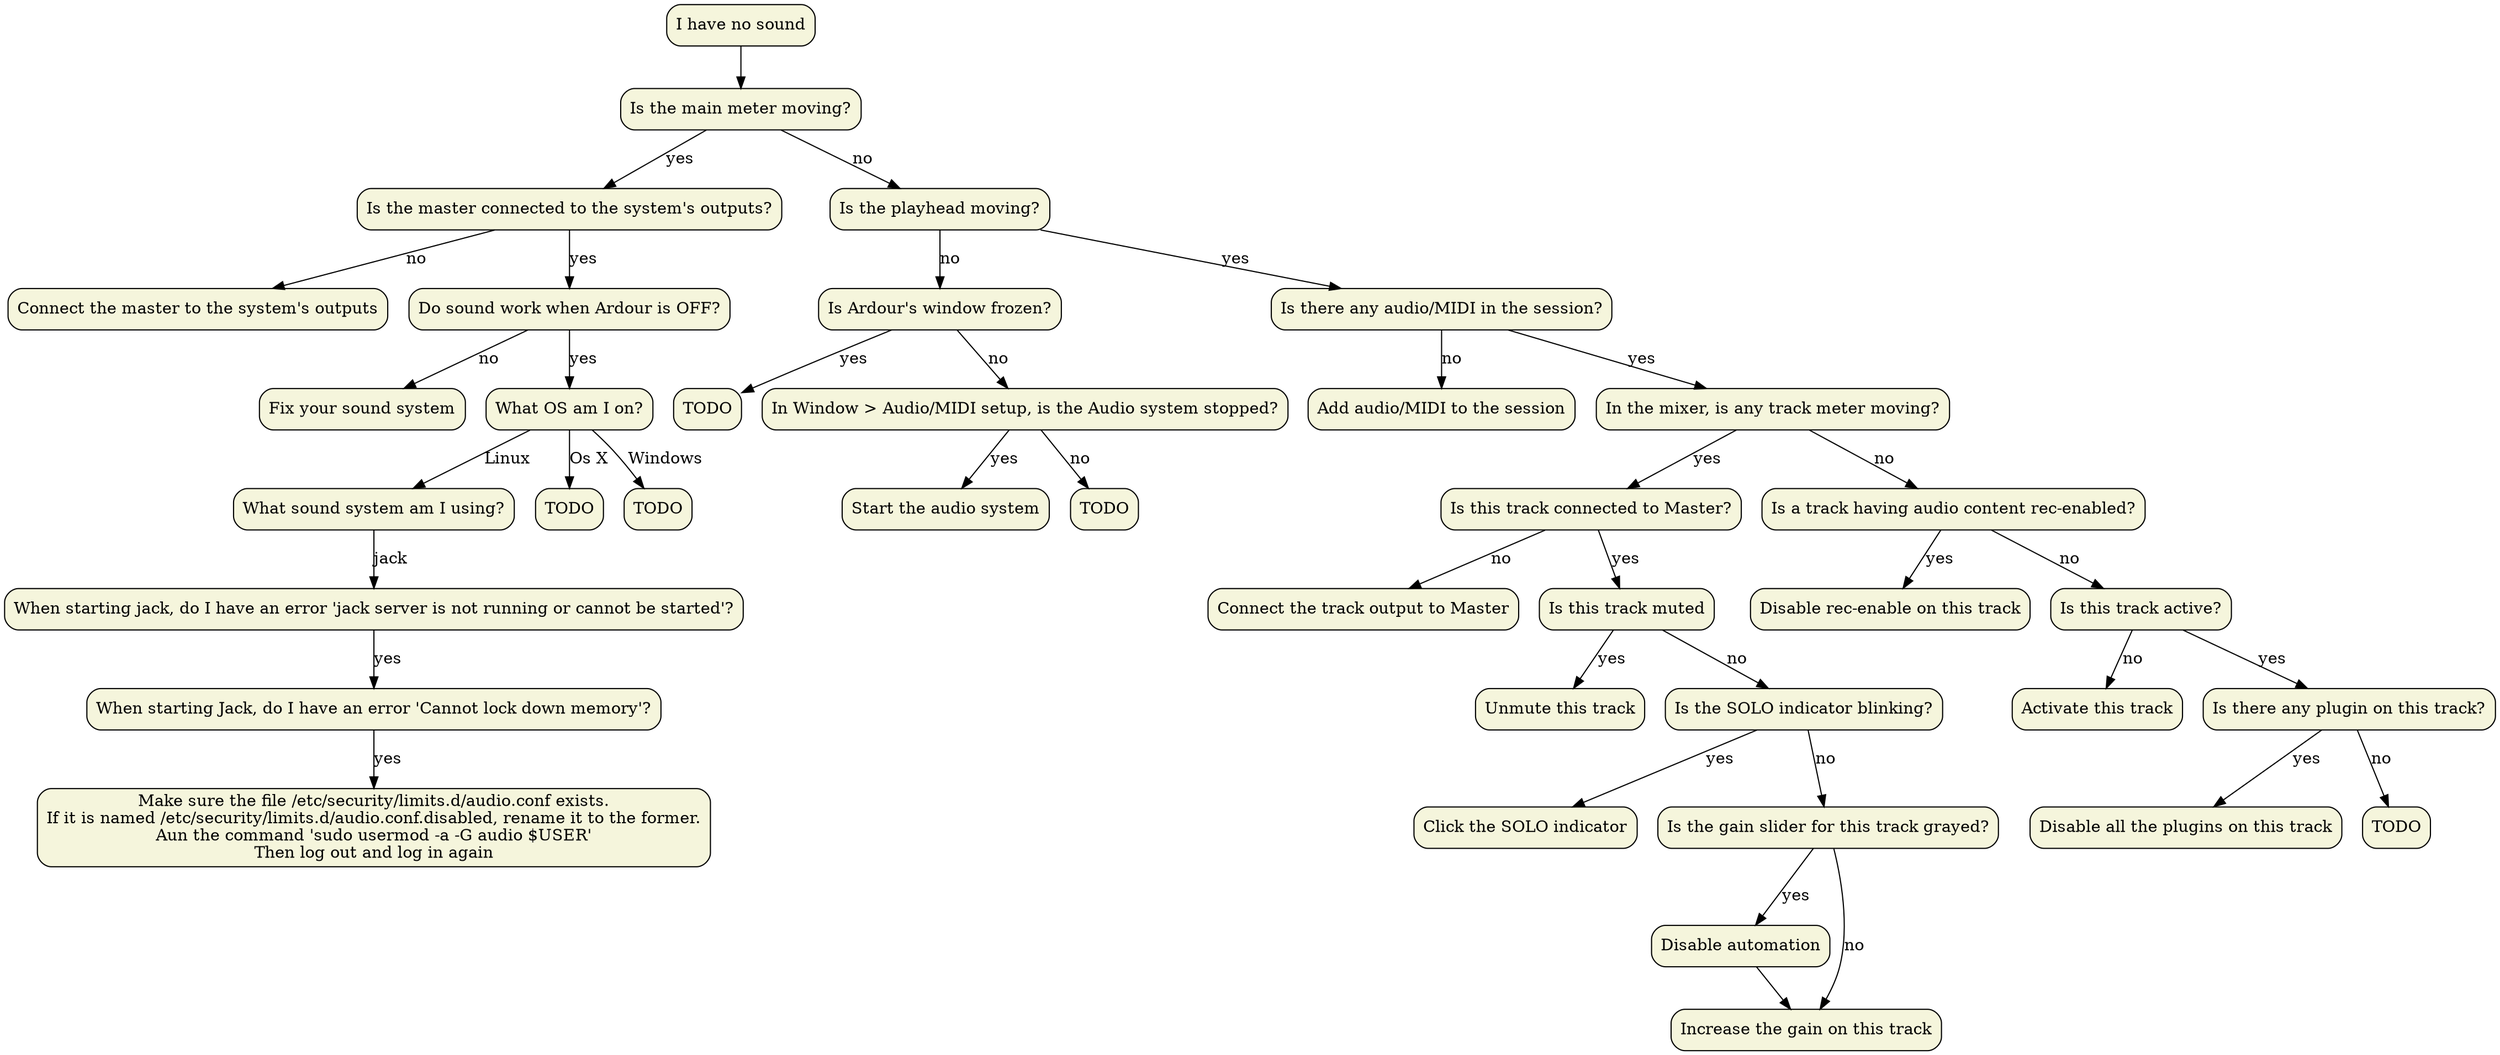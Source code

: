 // - Each question begins with a 'Q' while an answer begins with an 'A'
// - The label of a question is made of the first letter of the previous answers.
// e.g.: if the path has been YES > YES > LINUX > NO, the question will be QYYLN
// - The number of letters after the Q/A is the level of hierarchy
// - Each level of hierarchy is indented (1 tab)
// - The svg is created by 'dot -Tsvg -O this_file.dot'

digraph G {
  //style
  node [fillcolor=beige, style="rounded,filled", shape=box];


  PROBLEM [label="I have no sound"];

    START [label="Is the main meter moving?"];
		PROBLEM -> START;

      QY [label="Is the master connected to the system's outputs?"];
      START -> QY [label="yes"];

        AYN [label="Connect the master to the system's outputs"];
        QY -> AYN [label="no"];

        QYY [label="Do sound work when Ardour is OFF?"];
  			QY -> QYY [label="yes"];

  				AYYN [label="Fix your sound system"];
  				QYY -> AYYN [label="no"];

  				QYYY [label="What OS am I on?"];
  				QYY -> QYYY [label="yes"];

  				  QYYYL [label="What sound system am I using?"];
  					QYYY -> QYYYL [label="Linux"]

              QYYYLJ [label="When starting jack, do I have an error 'jack server is not running or cannot be started'?"];
              QYYYL -> QYYYLJ [label="jack"];

                QYYYLJY [label="When starting Jack, do I have an error 'Cannot lock down memory'?"];
                QYYYLJ -> QYYYLJY [label="yes"];

                  AYYYLJYY [label="Make sure the file /etc/security/limits.d/audio.conf exists.\nIf it is named /etc/security/limits.d/audio.conf.disabled, rename it to the former.\nAun the command 'sudo usermod -a -G audio $USER'\nThen log out and log in again"];
                  QYYYLJY -> AYYYLJYY [label="yes"];

            QYYYO [label="TODO"];
            QYYY -> QYYYO [label="Os X"]

            QYYYW [label="TODO"];
            QYYY -> QYYYW [label="Windows"]


			QN [label="Is the playhead moving?"];
			START -> QN [label="no"];

				QNN [label="Is Ardour's window frozen?"]
				QN -> QNN [label="no"];

          QNNY [label="TODO"];
          QNN -> QNNY [label="yes"];

          QNNN [label="In Window > Audio/MIDI setup, is the Audio system stopped?"];
          QNN -> QNNN [label="no"];

            ANNNY [label="Start the audio system"];
            QNNN -> ANNNY [label="yes"];

            QNNNN [label="TODO"];
            QNNN -> QNNNN [label="no"];

				QNY [label="Is there any audio/MIDI in the session?"]
				QN -> QNY [label="yes"];

					ANYN [label="Add audio/MIDI to the session"]
					QNY -> ANYN [label="no"];

          QNYY [label="In the mixer, is any track meter moving?"];
					QNY -> QNYY [label="yes"];

						QNYYY [label="Is this track connected to Master?"];
						QNYY -> QNYYY [label="yes"];

              ANYYYN [label="Connect the track output to Master"]
              QNYYY -> ANYYYN [label="no"];

              QNYYYY [label="Is this track muted"];
  						QNYYY -> QNYYYY [label="yes"];

                ANYYYYY [label="Unmute this track"];
                QNYYYY -> ANYYYYY [label="yes"];

                QNYYYYN [label="Is the SOLO indicator blinking?"];
                QNYYYY -> QNYYYYN [label="no"];

                  ANYYYYNY [label="Click the SOLO indicator"];
                  QNYYYYN -> ANYYYYNY [label="yes"];

                  QNYYYYNN [label="Is the gain slider for this track grayed?"]
                  QNYYYYN -> QNYYYYNN [label="no"];

                    ANYYYYNNY [label="Disable automation"]
                    QNYYYYNN -> ANYYYYNNY [label="yes"];

                    ANYYYYNNN [label="Increase the gain on this track"]
                    QNYYYYNN -> ANYYYYNNN [label="no"];
                    ANYYYYNNY -> ANYYYYNNN;

						QNYYN [label="Is a track having audio content rec-enabled?"];
						QNYY -> QNYYN [label="no"];

              ANYYNY [label="Disable rec-enable on this track"];
  						QNYYN -> ANYYNY [label="yes"];

              QNYYNN [label="Is this track active?"];
  						QNYYN -> QNYYNN [label="no"];

                ANYYNNN [label="Activate this track"];
    						QNYYNN -> ANYYNNN [label="no"];

                QNYYNNY [label="Is there any plugin on this track?"];
    						QNYYNN -> QNYYNNY [label="yes"];

                  ANYYNNYY [label="Disable all the plugins on this track"];
      						QNYYNNY -> ANYYNNYY [label="yes"];

                  QNYYNNYN [label="TODO"];
      						QNYYNNY -> QNYYNNYN [label="no"];

    }
